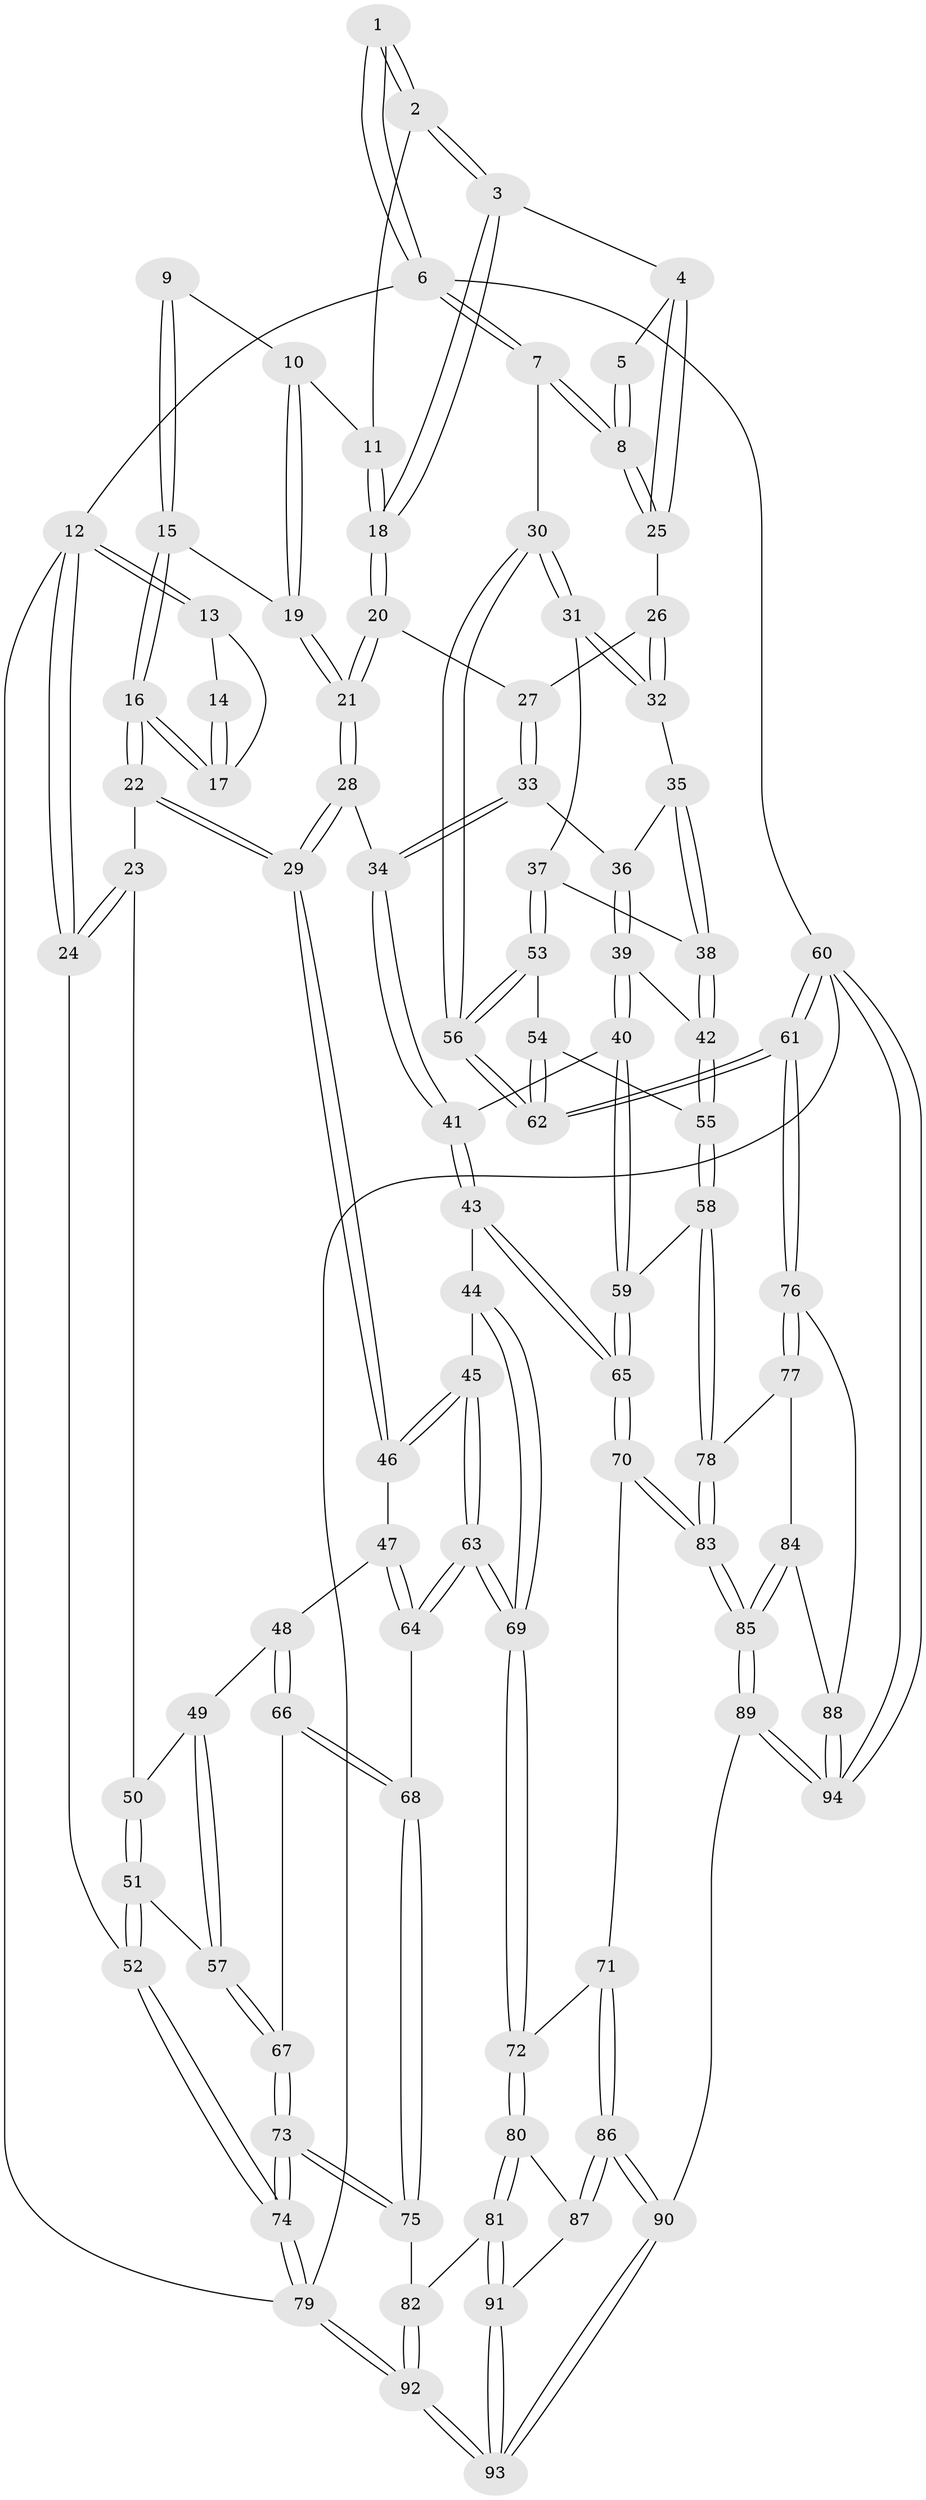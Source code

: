 // Generated by graph-tools (version 1.1) at 2025/38/03/09/25 02:38:27]
// undirected, 94 vertices, 232 edges
graph export_dot {
graph [start="1"]
  node [color=gray90,style=filled];
  1 [pos="+0.9791363435106099+0"];
  2 [pos="+0.6907313387038606+0"];
  3 [pos="+0.8411347626963255+0.07641457092365452"];
  4 [pos="+0.8685049313957386+0.09494517436037052"];
  5 [pos="+0.9196246282061011+0.0017874846898619033"];
  6 [pos="+1+0"];
  7 [pos="+1+0.21306601074842021"];
  8 [pos="+1+0.2076984683251794"];
  9 [pos="+0.30260199303665275+0"];
  10 [pos="+0.5801309465117027+0"];
  11 [pos="+0.6351169539783695+0"];
  12 [pos="+0+0"];
  13 [pos="+0+0"];
  14 [pos="+0.3000462534528295+0"];
  15 [pos="+0.27982693295349403+0.1386060321567891"];
  16 [pos="+0.17865394472777515+0.23161268256747797"];
  17 [pos="+0.1409856391045258+0.08341586143884686"];
  18 [pos="+0.7263503483300826+0.13913527086104643"];
  19 [pos="+0.518487475696481+0.1608778202711434"];
  20 [pos="+0.7220145139708294+0.14798873368517765"];
  21 [pos="+0.5398488303098838+0.20290654740332018"];
  22 [pos="+0.15778934672619013+0.26292353921728734"];
  23 [pos="+0.0831554596388679+0.2865363306529723"];
  24 [pos="+0+0.2838052440311229"];
  25 [pos="+0.9469179111889112+0.18056930057636883"];
  26 [pos="+0.8347490906274566+0.25039123613682307"];
  27 [pos="+0.8087117350384043+0.2586530119297434"];
  28 [pos="+0.5472331293524603+0.27653162990349855"];
  29 [pos="+0.3800603622284782+0.42054751149015424"];
  30 [pos="+1+0.2570880061940536"];
  31 [pos="+0.9481934506567321+0.3852917762129158"];
  32 [pos="+0.8878753502178897+0.3639480598355985"];
  33 [pos="+0.7515318747365408+0.31789556759432713"];
  34 [pos="+0.5966941144629092+0.3108775978753005"];
  35 [pos="+0.8304872076962408+0.39687164746638093"];
  36 [pos="+0.7709366818940826+0.3665117491105071"];
  37 [pos="+0.8920414346212892+0.46043185465518394"];
  38 [pos="+0.8685076636346176+0.45642338665887555"];
  39 [pos="+0.7440611298034598+0.48002243254833704"];
  40 [pos="+0.671888883192522+0.5037287963116839"];
  41 [pos="+0.6407717302465626+0.5013416068562575"];
  42 [pos="+0.7924334991810811+0.5059327728930303"];
  43 [pos="+0.5878531478152453+0.5527967049208373"];
  44 [pos="+0.5448424114142311+0.5514140762550938"];
  45 [pos="+0.4251663349538636+0.4853453171384192"];
  46 [pos="+0.3809256267813252+0.4344141110765762"];
  47 [pos="+0.34166241086181304+0.48168096229809515"];
  48 [pos="+0.24366616400785127+0.5424110681307556"];
  49 [pos="+0.14329223944865435+0.4500302453150542"];
  50 [pos="+0.12174705341089706+0.4083006943775686"];
  51 [pos="+0.09059910876877915+0.5616566075538968"];
  52 [pos="+0+0.5423711896604687"];
  53 [pos="+0.9293254385170809+0.5201832126458263"];
  54 [pos="+0.8514303226370765+0.6227626782831462"];
  55 [pos="+0.8388475061249401+0.6303700061930242"];
  56 [pos="+1+0.5278405017486382"];
  57 [pos="+0.146026109845961+0.5925050435311813"];
  58 [pos="+0.8149930595714654+0.6743979245168845"];
  59 [pos="+0.7814017074319783+0.6742584136164966"];
  60 [pos="+1+1"];
  61 [pos="+1+0.7683457874214469"];
  62 [pos="+1+0.6360883746183136"];
  63 [pos="+0.4112383905848257+0.7153263724030148"];
  64 [pos="+0.33007397412291706+0.6768196682673486"];
  65 [pos="+0.6495385620324439+0.7141462535245013"];
  66 [pos="+0.19303795440246013+0.6255334670776594"];
  67 [pos="+0.1772066646206709+0.6293868282044802"];
  68 [pos="+0.2857419446581303+0.678201792943074"];
  69 [pos="+0.438171062722674+0.7441923880669435"];
  70 [pos="+0.5977211986320841+0.7905291457067115"];
  71 [pos="+0.4867637370913555+0.7793385140190671"];
  72 [pos="+0.44885763372954923+0.7683988089137953"];
  73 [pos="+0+0.8542997778258486"];
  74 [pos="+0+0.933421854597561"];
  75 [pos="+0.21569416831993898+0.8589259062709834"];
  76 [pos="+1+0.7934283728056954"];
  77 [pos="+0.880460084769947+0.7757277373075618"];
  78 [pos="+0.8758308417583935+0.7724017592960363"];
  79 [pos="+0+1"];
  80 [pos="+0.4062271539401428+0.812787152714612"];
  81 [pos="+0.2836225273057523+0.8734294703445208"];
  82 [pos="+0.2560569375940564+0.8735986117689272"];
  83 [pos="+0.657656448874221+0.9029666226353009"];
  84 [pos="+0.861807136424168+0.8702798043563212"];
  85 [pos="+0.6838294913195803+1"];
  86 [pos="+0.49321105146660277+1"];
  87 [pos="+0.42056891261810725+0.8966540432625243"];
  88 [pos="+0.9236520784010903+0.9595949593485562"];
  89 [pos="+0.678703255631599+1"];
  90 [pos="+0.5338342085707427+1"];
  91 [pos="+0.3643760946838621+0.9895074047791186"];
  92 [pos="+0.2663120236660414+1"];
  93 [pos="+0.4657401760716518+1"];
  94 [pos="+0.9337159945176683+1"];
  1 -- 2;
  1 -- 2;
  1 -- 6;
  1 -- 6;
  2 -- 3;
  2 -- 3;
  2 -- 11;
  3 -- 4;
  3 -- 18;
  3 -- 18;
  4 -- 5;
  4 -- 25;
  4 -- 25;
  5 -- 8;
  5 -- 8;
  6 -- 7;
  6 -- 7;
  6 -- 12;
  6 -- 60;
  7 -- 8;
  7 -- 8;
  7 -- 30;
  8 -- 25;
  8 -- 25;
  9 -- 10;
  9 -- 15;
  9 -- 15;
  10 -- 11;
  10 -- 19;
  10 -- 19;
  11 -- 18;
  11 -- 18;
  12 -- 13;
  12 -- 13;
  12 -- 24;
  12 -- 24;
  12 -- 79;
  13 -- 14;
  13 -- 17;
  14 -- 17;
  14 -- 17;
  15 -- 16;
  15 -- 16;
  15 -- 19;
  16 -- 17;
  16 -- 17;
  16 -- 22;
  16 -- 22;
  18 -- 20;
  18 -- 20;
  19 -- 21;
  19 -- 21;
  20 -- 21;
  20 -- 21;
  20 -- 27;
  21 -- 28;
  21 -- 28;
  22 -- 23;
  22 -- 29;
  22 -- 29;
  23 -- 24;
  23 -- 24;
  23 -- 50;
  24 -- 52;
  25 -- 26;
  26 -- 27;
  26 -- 32;
  26 -- 32;
  27 -- 33;
  27 -- 33;
  28 -- 29;
  28 -- 29;
  28 -- 34;
  29 -- 46;
  29 -- 46;
  30 -- 31;
  30 -- 31;
  30 -- 56;
  30 -- 56;
  31 -- 32;
  31 -- 32;
  31 -- 37;
  32 -- 35;
  33 -- 34;
  33 -- 34;
  33 -- 36;
  34 -- 41;
  34 -- 41;
  35 -- 36;
  35 -- 38;
  35 -- 38;
  36 -- 39;
  36 -- 39;
  37 -- 38;
  37 -- 53;
  37 -- 53;
  38 -- 42;
  38 -- 42;
  39 -- 40;
  39 -- 40;
  39 -- 42;
  40 -- 41;
  40 -- 59;
  40 -- 59;
  41 -- 43;
  41 -- 43;
  42 -- 55;
  42 -- 55;
  43 -- 44;
  43 -- 65;
  43 -- 65;
  44 -- 45;
  44 -- 69;
  44 -- 69;
  45 -- 46;
  45 -- 46;
  45 -- 63;
  45 -- 63;
  46 -- 47;
  47 -- 48;
  47 -- 64;
  47 -- 64;
  48 -- 49;
  48 -- 66;
  48 -- 66;
  49 -- 50;
  49 -- 57;
  49 -- 57;
  50 -- 51;
  50 -- 51;
  51 -- 52;
  51 -- 52;
  51 -- 57;
  52 -- 74;
  52 -- 74;
  53 -- 54;
  53 -- 56;
  53 -- 56;
  54 -- 55;
  54 -- 62;
  54 -- 62;
  55 -- 58;
  55 -- 58;
  56 -- 62;
  56 -- 62;
  57 -- 67;
  57 -- 67;
  58 -- 59;
  58 -- 78;
  58 -- 78;
  59 -- 65;
  59 -- 65;
  60 -- 61;
  60 -- 61;
  60 -- 94;
  60 -- 94;
  60 -- 79;
  61 -- 62;
  61 -- 62;
  61 -- 76;
  61 -- 76;
  63 -- 64;
  63 -- 64;
  63 -- 69;
  63 -- 69;
  64 -- 68;
  65 -- 70;
  65 -- 70;
  66 -- 67;
  66 -- 68;
  66 -- 68;
  67 -- 73;
  67 -- 73;
  68 -- 75;
  68 -- 75;
  69 -- 72;
  69 -- 72;
  70 -- 71;
  70 -- 83;
  70 -- 83;
  71 -- 72;
  71 -- 86;
  71 -- 86;
  72 -- 80;
  72 -- 80;
  73 -- 74;
  73 -- 74;
  73 -- 75;
  73 -- 75;
  74 -- 79;
  74 -- 79;
  75 -- 82;
  76 -- 77;
  76 -- 77;
  76 -- 88;
  77 -- 78;
  77 -- 84;
  78 -- 83;
  78 -- 83;
  79 -- 92;
  79 -- 92;
  80 -- 81;
  80 -- 81;
  80 -- 87;
  81 -- 82;
  81 -- 91;
  81 -- 91;
  82 -- 92;
  82 -- 92;
  83 -- 85;
  83 -- 85;
  84 -- 85;
  84 -- 85;
  84 -- 88;
  85 -- 89;
  85 -- 89;
  86 -- 87;
  86 -- 87;
  86 -- 90;
  86 -- 90;
  87 -- 91;
  88 -- 94;
  88 -- 94;
  89 -- 90;
  89 -- 94;
  89 -- 94;
  90 -- 93;
  90 -- 93;
  91 -- 93;
  91 -- 93;
  92 -- 93;
  92 -- 93;
}
